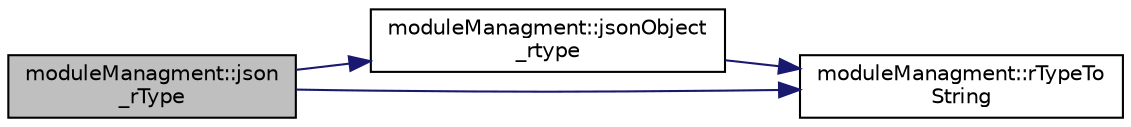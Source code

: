 digraph "moduleManagment::json_rType"
{
 // LATEX_PDF_SIZE
  edge [fontname="Helvetica",fontsize="10",labelfontname="Helvetica",labelfontsize="10"];
  node [fontname="Helvetica",fontsize="10",shape=record];
  rankdir="LR";
  Node1 [label="moduleManagment::json\l_rType",height=0.2,width=0.4,color="black", fillcolor="grey75", style="filled", fontcolor="black",tooltip=" "];
  Node1 -> Node2 [color="midnightblue",fontsize="10",style="solid",fontname="Helvetica"];
  Node2 [label="moduleManagment::jsonObject\l_rtype",height=0.2,width=0.4,color="black", fillcolor="white", style="filled",URL="$classmodule_managment.html#a5091e24c3017866c7f35a00fca5f79ef",tooltip=" "];
  Node2 -> Node3 [color="midnightblue",fontsize="10",style="solid",fontname="Helvetica"];
  Node3 [label="moduleManagment::rTypeTo\lString",height=0.2,width=0.4,color="black", fillcolor="white", style="filled",URL="$classmodule_managment.html#aa552e09c273e7f3b38bac171f7d601cf",tooltip=" "];
  Node1 -> Node3 [color="midnightblue",fontsize="10",style="solid",fontname="Helvetica"];
}
